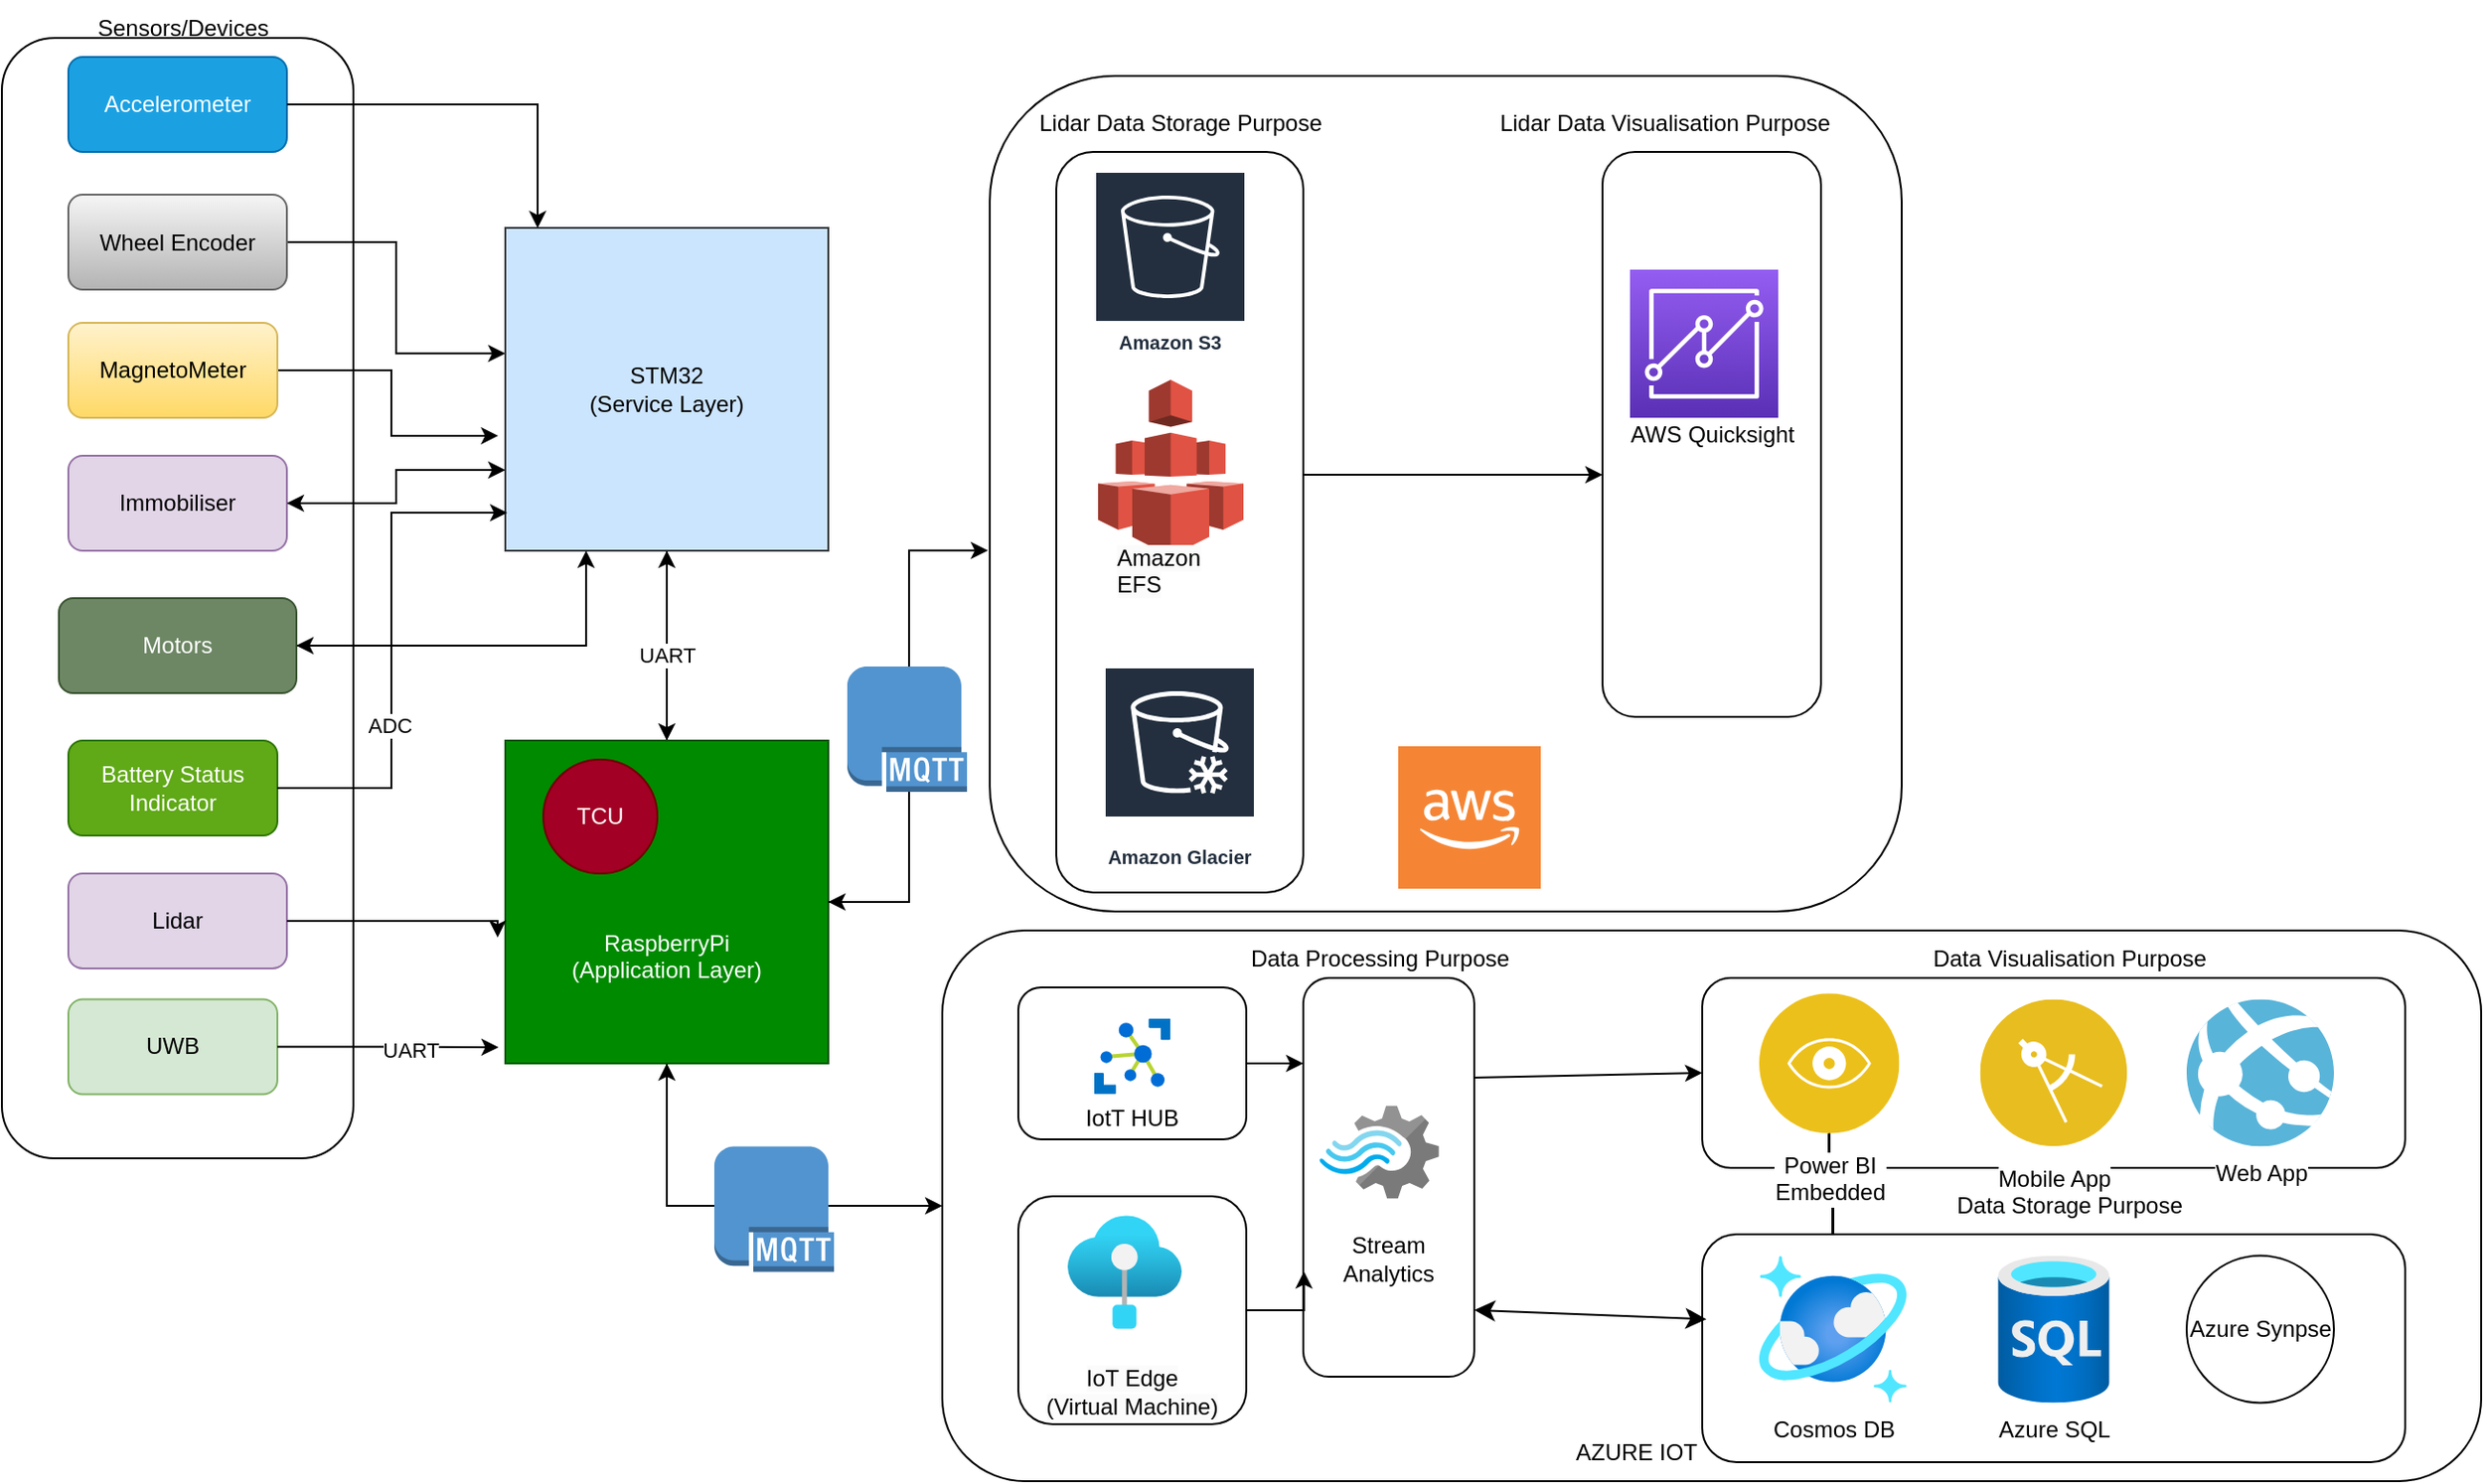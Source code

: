 <mxfile version="20.8.16" type="device"><diagram name="Page-1" id="RLmK4FNctRCRJw-RtvkN"><mxGraphModel dx="1418" dy="916" grid="1" gridSize="10" guides="1" tooltips="1" connect="1" arrows="1" fold="1" page="1" pageScale="1" pageWidth="850" pageHeight="1100" math="0" shadow="0"><root><mxCell id="0"/><mxCell id="1" parent="0"/><mxCell id="CLnvMyHoXuYv6MoqWkMz-1" value="" style="rounded=1;whiteSpace=wrap;html=1;" parent="1" vertex="1"><mxGeometry x="125" y="20" width="185" height="590" as="geometry"/></mxCell><mxCell id="CLnvMyHoXuYv6MoqWkMz-2" value="Battery Status Indicator" style="rounded=1;whiteSpace=wrap;html=1;fillColor=#60a917;fontColor=#ffffff;strokeColor=#2D7600;" parent="1" vertex="1"><mxGeometry x="160" y="390" width="110" height="50" as="geometry"/></mxCell><mxCell id="CLnvMyHoXuYv6MoqWkMz-31" style="edgeStyle=orthogonalEdgeStyle;rounded=0;orthogonalLoop=1;jettySize=auto;html=1;exitX=1;exitY=0.5;exitDx=0;exitDy=0;entryX=-0.022;entryY=0.644;entryDx=0;entryDy=0;entryPerimeter=0;" parent="1" source="CLnvMyHoXuYv6MoqWkMz-4" target="CLnvMyHoXuYv6MoqWkMz-8" edge="1"><mxGeometry relative="1" as="geometry"><mxPoint x="330" y="170" as="targetPoint"/></mxGeometry></mxCell><mxCell id="CLnvMyHoXuYv6MoqWkMz-4" value="MagnetoMeter" style="rounded=1;whiteSpace=wrap;html=1;fillColor=#fff2cc;gradientColor=#ffd966;strokeColor=#d6b656;" parent="1" vertex="1"><mxGeometry x="160" y="170" width="110" height="50" as="geometry"/></mxCell><mxCell id="CLnvMyHoXuYv6MoqWkMz-29" style="edgeStyle=orthogonalEdgeStyle;rounded=0;orthogonalLoop=1;jettySize=auto;html=1;exitX=1;exitY=0.5;exitDx=0;exitDy=0;entryX=0;entryY=0.389;entryDx=0;entryDy=0;entryPerimeter=0;" parent="1" source="CLnvMyHoXuYv6MoqWkMz-5" target="CLnvMyHoXuYv6MoqWkMz-8" edge="1"><mxGeometry relative="1" as="geometry"><mxPoint x="370" y="155" as="targetPoint"/></mxGeometry></mxCell><mxCell id="CLnvMyHoXuYv6MoqWkMz-5" value="Wheel Encoder" style="rounded=1;whiteSpace=wrap;html=1;fillColor=#f5f5f5;gradientColor=#b3b3b3;strokeColor=#666666;" parent="1" vertex="1"><mxGeometry x="160" y="102.5" width="115" height="50" as="geometry"/></mxCell><mxCell id="CLnvMyHoXuYv6MoqWkMz-6" value="Lidar" style="rounded=1;whiteSpace=wrap;html=1;fillColor=#e1d5e7;strokeColor=#9673a6;" parent="1" vertex="1"><mxGeometry x="160" y="460" width="115" height="50" as="geometry"/></mxCell><mxCell id="CLnvMyHoXuYv6MoqWkMz-7" value="Sensors/Devices" style="text;html=1;align=center;verticalAlign=middle;resizable=0;points=[];autosize=1;strokeColor=none;fillColor=none;" parent="1" vertex="1"><mxGeometry x="165" width="110" height="30" as="geometry"/></mxCell><mxCell id="CLnvMyHoXuYv6MoqWkMz-57" style="edgeStyle=orthogonalEdgeStyle;rounded=0;orthogonalLoop=1;jettySize=auto;html=1;entryX=0.5;entryY=0;entryDx=0;entryDy=0;" parent="1" source="CLnvMyHoXuYv6MoqWkMz-8" target="CLnvMyHoXuYv6MoqWkMz-14" edge="1"><mxGeometry relative="1" as="geometry"/></mxCell><mxCell id="CLnvMyHoXuYv6MoqWkMz-8" value="STM32&lt;br&gt;(Service Layer)" style="whiteSpace=wrap;html=1;aspect=fixed;fillColor=#cce5ff;strokeColor=#36393d;" parent="1" vertex="1"><mxGeometry x="390" y="120" width="170" height="170" as="geometry"/></mxCell><mxCell id="CLnvMyHoXuYv6MoqWkMz-58" style="edgeStyle=orthogonalEdgeStyle;rounded=0;orthogonalLoop=1;jettySize=auto;html=1;exitX=0.5;exitY=0;exitDx=0;exitDy=0;entryX=0.5;entryY=1;entryDx=0;entryDy=0;" parent="1" source="CLnvMyHoXuYv6MoqWkMz-14" target="CLnvMyHoXuYv6MoqWkMz-8" edge="1"><mxGeometry relative="1" as="geometry"/></mxCell><mxCell id="CLnvMyHoXuYv6MoqWkMz-59" value="UART" style="edgeLabel;html=1;align=center;verticalAlign=middle;resizable=0;points=[];" parent="CLnvMyHoXuYv6MoqWkMz-58" vertex="1" connectable="0"><mxGeometry x="-0.104" relative="1" as="geometry"><mxPoint as="offset"/></mxGeometry></mxCell><mxCell id="CLnvMyHoXuYv6MoqWkMz-77" style="edgeStyle=orthogonalEdgeStyle;rounded=0;orthogonalLoop=1;jettySize=auto;html=1;exitX=0.5;exitY=1;exitDx=0;exitDy=0;entryX=0;entryY=0.5;entryDx=0;entryDy=0;" parent="1" source="CLnvMyHoXuYv6MoqWkMz-14" target="CLnvMyHoXuYv6MoqWkMz-42" edge="1"><mxGeometry relative="1" as="geometry"/></mxCell><mxCell id="CLnvMyHoXuYv6MoqWkMz-14" value="&lt;br&gt;&lt;br&gt;&lt;br&gt;&lt;br&gt;RaspberryPi&lt;br&gt;(Application Layer)" style="whiteSpace=wrap;html=1;aspect=fixed;fillColor=#008a00;fontColor=#ffffff;strokeColor=#005700;" parent="1" vertex="1"><mxGeometry x="390" y="390" width="170" height="170" as="geometry"/></mxCell><mxCell id="CLnvMyHoXuYv6MoqWkMz-54" style="edgeStyle=orthogonalEdgeStyle;rounded=0;orthogonalLoop=1;jettySize=auto;html=1;entryX=0;entryY=0.75;entryDx=0;entryDy=0;" parent="1" source="CLnvMyHoXuYv6MoqWkMz-23" target="CLnvMyHoXuYv6MoqWkMz-8" edge="1"><mxGeometry relative="1" as="geometry"><mxPoint x="320" y="250" as="targetPoint"/></mxGeometry></mxCell><mxCell id="CLnvMyHoXuYv6MoqWkMz-23" value="Immobiliser" style="rounded=1;whiteSpace=wrap;html=1;fillColor=#e1d5e7;strokeColor=#9673a6;" parent="1" vertex="1"><mxGeometry x="160" y="240" width="115" height="50" as="geometry"/></mxCell><mxCell id="CLnvMyHoXuYv6MoqWkMz-33" value="UWB" style="rounded=1;whiteSpace=wrap;html=1;fillColor=#d5e8d4;strokeColor=#82b366;" parent="1" vertex="1"><mxGeometry x="160" y="526.25" width="110" height="50" as="geometry"/></mxCell><mxCell id="CLnvMyHoXuYv6MoqWkMz-37" style="edgeStyle=orthogonalEdgeStyle;rounded=0;orthogonalLoop=1;jettySize=auto;html=1;entryX=-0.024;entryY=0.61;entryDx=0;entryDy=0;entryPerimeter=0;" parent="1" source="CLnvMyHoXuYv6MoqWkMz-6" target="CLnvMyHoXuYv6MoqWkMz-14" edge="1"><mxGeometry relative="1" as="geometry"><Array as="points"><mxPoint x="386" y="485"/></Array></mxGeometry></mxCell><mxCell id="CLnvMyHoXuYv6MoqWkMz-40" style="edgeStyle=orthogonalEdgeStyle;rounded=0;orthogonalLoop=1;jettySize=auto;html=1;entryX=-0.021;entryY=0.95;entryDx=0;entryDy=0;entryPerimeter=0;" parent="1" source="CLnvMyHoXuYv6MoqWkMz-33" target="CLnvMyHoXuYv6MoqWkMz-14" edge="1"><mxGeometry relative="1" as="geometry"/></mxCell><mxCell id="CLnvMyHoXuYv6MoqWkMz-168" value="UART" style="edgeLabel;html=1;align=center;verticalAlign=middle;resizable=0;points=[];" parent="CLnvMyHoXuYv6MoqWkMz-40" vertex="1" connectable="0"><mxGeometry x="0.206" y="-1" relative="1" as="geometry"><mxPoint x="-1" as="offset"/></mxGeometry></mxCell><mxCell id="CLnvMyHoXuYv6MoqWkMz-41" value="TCU" style="ellipse;whiteSpace=wrap;html=1;aspect=fixed;fillColor=#a20025;fontColor=#ffffff;strokeColor=#6F0000;" parent="1" vertex="1"><mxGeometry x="410" y="400" width="60" height="60" as="geometry"/></mxCell><mxCell id="CLnvMyHoXuYv6MoqWkMz-42" value="" style="rounded=1;whiteSpace=wrap;html=1;" parent="1" vertex="1"><mxGeometry x="620" y="490" width="810" height="290" as="geometry"/></mxCell><mxCell id="CLnvMyHoXuYv6MoqWkMz-78" style="edgeStyle=orthogonalEdgeStyle;rounded=0;orthogonalLoop=1;jettySize=auto;html=1;" parent="1" source="CLnvMyHoXuYv6MoqWkMz-53" target="CLnvMyHoXuYv6MoqWkMz-62" edge="1"><mxGeometry relative="1" as="geometry"><Array as="points"><mxPoint x="820" y="570"/><mxPoint x="820" y="570"/></Array></mxGeometry></mxCell><mxCell id="CLnvMyHoXuYv6MoqWkMz-53" value="&lt;br&gt;&lt;br&gt;&lt;br&gt;&lt;br&gt;IotT HUB" style="rounded=1;whiteSpace=wrap;html=1;" parent="1" vertex="1"><mxGeometry x="660" y="520" width="120" height="80" as="geometry"/></mxCell><mxCell id="CLnvMyHoXuYv6MoqWkMz-62" value="&lt;br&gt;&lt;br&gt;&lt;br&gt;&lt;br&gt;&lt;br&gt;&lt;br&gt;Stream&lt;br&gt;Analytics" style="rounded=1;whiteSpace=wrap;html=1;" parent="1" vertex="1"><mxGeometry x="810" y="515" width="90" height="210" as="geometry"/></mxCell><mxCell id="CLnvMyHoXuYv6MoqWkMz-79" value="" style="rounded=1;whiteSpace=wrap;html=1;" parent="1" vertex="1"><mxGeometry x="1020" y="515" width="370" height="100" as="geometry"/></mxCell><mxCell id="_t0WFNqU2WC2g-oOuizK-18" value="" style="edgeStyle=orthogonalEdgeStyle;rounded=0;orthogonalLoop=1;jettySize=auto;html=1;" edge="1" parent="1" source="CLnvMyHoXuYv6MoqWkMz-80" target="CLnvMyHoXuYv6MoqWkMz-89"><mxGeometry relative="1" as="geometry"/></mxCell><mxCell id="_t0WFNqU2WC2g-oOuizK-19" value="" style="edgeStyle=orthogonalEdgeStyle;rounded=0;orthogonalLoop=1;jettySize=auto;html=1;" edge="1" parent="1" source="CLnvMyHoXuYv6MoqWkMz-80" target="CLnvMyHoXuYv6MoqWkMz-89"><mxGeometry relative="1" as="geometry"/></mxCell><mxCell id="_t0WFNqU2WC2g-oOuizK-20" value="" style="edgeStyle=orthogonalEdgeStyle;rounded=0;orthogonalLoop=1;jettySize=auto;html=1;" edge="1" parent="1" source="CLnvMyHoXuYv6MoqWkMz-80" target="CLnvMyHoXuYv6MoqWkMz-89"><mxGeometry relative="1" as="geometry"/></mxCell><mxCell id="_t0WFNqU2WC2g-oOuizK-21" value="" style="edgeStyle=orthogonalEdgeStyle;rounded=0;orthogonalLoop=1;jettySize=auto;html=1;" edge="1" parent="1" source="CLnvMyHoXuYv6MoqWkMz-80" target="CLnvMyHoXuYv6MoqWkMz-89"><mxGeometry relative="1" as="geometry"/></mxCell><mxCell id="_t0WFNqU2WC2g-oOuizK-22" value="" style="edgeStyle=orthogonalEdgeStyle;rounded=0;orthogonalLoop=1;jettySize=auto;html=1;" edge="1" parent="1" source="CLnvMyHoXuYv6MoqWkMz-80" target="CLnvMyHoXuYv6MoqWkMz-89"><mxGeometry relative="1" as="geometry"/></mxCell><mxCell id="_t0WFNqU2WC2g-oOuizK-23" value="" style="edgeStyle=orthogonalEdgeStyle;rounded=0;orthogonalLoop=1;jettySize=auto;html=1;" edge="1" parent="1" source="CLnvMyHoXuYv6MoqWkMz-80" target="CLnvMyHoXuYv6MoqWkMz-89"><mxGeometry relative="1" as="geometry"/></mxCell><mxCell id="_t0WFNqU2WC2g-oOuizK-24" value="" style="edgeStyle=orthogonalEdgeStyle;rounded=0;orthogonalLoop=1;jettySize=auto;html=1;" edge="1" parent="1" source="CLnvMyHoXuYv6MoqWkMz-80" target="CLnvMyHoXuYv6MoqWkMz-89"><mxGeometry relative="1" as="geometry"/></mxCell><mxCell id="CLnvMyHoXuYv6MoqWkMz-80" value="Power BI&lt;br&gt;Embedded" style="aspect=fixed;perimeter=ellipsePerimeter;html=1;align=center;shadow=0;dashed=0;fontColor=default;labelBackgroundColor=#ffffff;fontSize=12;spacingTop=3;image;image=img/lib/ibm/applications/visualization.svg;fontFamily=Helvetica;strokeColor=default;fillColor=default;" parent="1" vertex="1"><mxGeometry x="1050" y="523.13" width="73.75" height="73.75" as="geometry"/></mxCell><mxCell id="CLnvMyHoXuYv6MoqWkMz-83" value="Data Visualisation Purpose" style="text;html=1;align=center;verticalAlign=middle;resizable=0;points=[];autosize=1;strokeColor=none;fillColor=none;" parent="1" vertex="1"><mxGeometry x="1127.5" y="490" width="170" height="30" as="geometry"/></mxCell><mxCell id="CLnvMyHoXuYv6MoqWkMz-85" value="Mobile App" style="aspect=fixed;perimeter=ellipsePerimeter;html=1;align=center;shadow=0;dashed=0;fontColor=default;labelBackgroundColor=#ffffff;fontSize=12;spacingTop=3;image;image=img/lib/ibm/applications/mobile_app.svg;fontFamily=Helvetica;strokeColor=default;fillColor=default;" parent="1" vertex="1"><mxGeometry x="1166.25" y="526.25" width="77.5" height="77.5" as="geometry"/></mxCell><mxCell id="CLnvMyHoXuYv6MoqWkMz-86" value="Web App" style="sketch=0;aspect=fixed;html=1;points=[];align=center;image;fontSize=12;image=img/lib/mscae/App_Services.svg;fontFamily=Helvetica;fontColor=default;strokeColor=default;fillColor=default;" parent="1" vertex="1"><mxGeometry x="1275" y="526.25" width="77.5" height="77.5" as="geometry"/></mxCell><mxCell id="CLnvMyHoXuYv6MoqWkMz-87" value="" style="rounded=1;whiteSpace=wrap;html=1;" parent="1" vertex="1"><mxGeometry x="1020" y="650" width="370" height="120" as="geometry"/></mxCell><mxCell id="CLnvMyHoXuYv6MoqWkMz-89" value="Cosmos DB" style="aspect=fixed;html=1;points=[];align=center;image;fontSize=12;image=img/lib/azure2/databases/Azure_Cosmos_DB.svg;fontFamily=Helvetica;fontColor=default;strokeColor=default;fillColor=default;" parent="1" vertex="1"><mxGeometry x="1050" y="661.25" width="77.5" height="77.5" as="geometry"/></mxCell><mxCell id="CLnvMyHoXuYv6MoqWkMz-90" value="Azure SQL" style="aspect=fixed;html=1;points=[];align=center;image;fontSize=12;image=img/lib/azure2/iot/Time_Series_Data_Sets.svg;fontFamily=Helvetica;fontColor=default;strokeColor=default;fillColor=default;" parent="1" vertex="1"><mxGeometry x="1166.25" y="661.25" width="77.5" height="77.5" as="geometry"/></mxCell><mxCell id="CLnvMyHoXuYv6MoqWkMz-92" value="Azure Synpse" style="ellipse;whiteSpace=wrap;html=1;aspect=fixed;" parent="1" vertex="1"><mxGeometry x="1275" y="661.25" width="77.5" height="77.5" as="geometry"/></mxCell><mxCell id="CLnvMyHoXuYv6MoqWkMz-93" value="Data Storage Purpose" style="text;html=1;align=center;verticalAlign=middle;resizable=0;points=[];autosize=1;strokeColor=none;fillColor=none;" parent="1" vertex="1"><mxGeometry x="1142.5" y="620" width="140" height="30" as="geometry"/></mxCell><mxCell id="CLnvMyHoXuYv6MoqWkMz-110" value="" style="edgeStyle=none;orthogonalLoop=1;jettySize=auto;html=1;rounded=0;exitX=1;exitY=0.25;exitDx=0;exitDy=0;entryX=0;entryY=0.5;entryDx=0;entryDy=0;" parent="1" source="CLnvMyHoXuYv6MoqWkMz-62" target="CLnvMyHoXuYv6MoqWkMz-79" edge="1"><mxGeometry width="100" relative="1" as="geometry"><mxPoint x="1450" y="190" as="sourcePoint"/><mxPoint x="1550" y="190" as="targetPoint"/><Array as="points"/></mxGeometry></mxCell><mxCell id="CLnvMyHoXuYv6MoqWkMz-111" value="" style="edgeStyle=none;orthogonalLoop=1;jettySize=auto;html=1;endArrow=classic;startArrow=classic;endSize=8;startSize=8;rounded=0;exitX=1;exitY=0.833;exitDx=0;exitDy=0;exitPerimeter=0;entryX=0.006;entryY=0.373;entryDx=0;entryDy=0;entryPerimeter=0;" parent="1" source="CLnvMyHoXuYv6MoqWkMz-62" target="CLnvMyHoXuYv6MoqWkMz-87" edge="1"><mxGeometry width="100" relative="1" as="geometry"><mxPoint x="1430" y="280" as="sourcePoint"/><mxPoint x="1010" y="683" as="targetPoint"/><Array as="points"/></mxGeometry></mxCell><mxCell id="CLnvMyHoXuYv6MoqWkMz-115" value="" style="rounded=1;whiteSpace=wrap;html=1;" parent="1" vertex="1"><mxGeometry x="645" y="40" width="480" height="440" as="geometry"/></mxCell><mxCell id="CLnvMyHoXuYv6MoqWkMz-116" value="AZURE IOT" style="text;html=1;align=center;verticalAlign=middle;resizable=0;points=[];autosize=1;strokeColor=none;fillColor=none;" parent="1" vertex="1"><mxGeometry x="940" y="750" width="90" height="30" as="geometry"/></mxCell><mxCell id="CLnvMyHoXuYv6MoqWkMz-117" value="AWS Quicksight" style="rounded=1;whiteSpace=wrap;html=1;" parent="1" vertex="1"><mxGeometry x="967.5" y="80" width="115" height="297.5" as="geometry"/></mxCell><mxCell id="CLnvMyHoXuYv6MoqWkMz-120" value="Data Processing Purpose" style="text;html=1;align=center;verticalAlign=middle;resizable=0;points=[];autosize=1;strokeColor=none;fillColor=none;" parent="1" vertex="1"><mxGeometry x="770" y="490" width="160" height="30" as="geometry"/></mxCell><mxCell id="CLnvMyHoXuYv6MoqWkMz-124" style="edgeStyle=orthogonalEdgeStyle;rounded=0;orthogonalLoop=1;jettySize=auto;html=1;entryX=-0.002;entryY=0.568;entryDx=0;entryDy=0;entryPerimeter=0;" parent="1" source="CLnvMyHoXuYv6MoqWkMz-14" target="CLnvMyHoXuYv6MoqWkMz-115" edge="1"><mxGeometry relative="1" as="geometry"/></mxCell><mxCell id="CLnvMyHoXuYv6MoqWkMz-125" value="AWS" style="text;html=1;align=center;verticalAlign=middle;resizable=0;points=[];autosize=1;strokeColor=none;fillColor=none;" parent="1" vertex="1"><mxGeometry x="860" y="400" width="50" height="30" as="geometry"/></mxCell><mxCell id="CLnvMyHoXuYv6MoqWkMz-129" value="" style="endArrow=classic;html=1;rounded=0;entryX=0.5;entryY=1;entryDx=0;entryDy=0;" parent="1" target="CLnvMyHoXuYv6MoqWkMz-14" edge="1"><mxGeometry width="50" height="50" relative="1" as="geometry"><mxPoint x="475" y="620" as="sourcePoint"/><mxPoint x="810" y="390" as="targetPoint"/><Array as="points"><mxPoint x="475" y="630"/></Array></mxGeometry></mxCell><mxCell id="CLnvMyHoXuYv6MoqWkMz-130" value="" style="endArrow=classic;html=1;rounded=0;entryX=1;entryY=0.5;entryDx=0;entryDy=0;" parent="1" target="CLnvMyHoXuYv6MoqWkMz-14" edge="1"><mxGeometry width="50" height="50" relative="1" as="geometry"><mxPoint x="600" y="475" as="sourcePoint"/><mxPoint x="810" y="390" as="targetPoint"/></mxGeometry></mxCell><mxCell id="CLnvMyHoXuYv6MoqWkMz-144" style="edgeStyle=orthogonalEdgeStyle;rounded=0;orthogonalLoop=1;jettySize=auto;html=1;" parent="1" source="CLnvMyHoXuYv6MoqWkMz-131" target="CLnvMyHoXuYv6MoqWkMz-117" edge="1"><mxGeometry relative="1" as="geometry"><Array as="points"><mxPoint x="850" y="250"/><mxPoint x="850" y="250"/></Array></mxGeometry></mxCell><mxCell id="CLnvMyHoXuYv6MoqWkMz-131" value="" style="rounded=1;whiteSpace=wrap;html=1;" parent="1" vertex="1"><mxGeometry x="680" y="80" width="130" height="390" as="geometry"/></mxCell><mxCell id="CLnvMyHoXuYv6MoqWkMz-145" value="Lidar Data Storage Purpose" style="text;html=1;align=center;verticalAlign=middle;resizable=0;points=[];autosize=1;strokeColor=none;fillColor=none;" parent="1" vertex="1"><mxGeometry x="660" y="50" width="170" height="30" as="geometry"/></mxCell><mxCell id="CLnvMyHoXuYv6MoqWkMz-146" value="Lidar Data Visualisation Purpose" style="text;html=1;align=center;verticalAlign=middle;resizable=0;points=[];autosize=1;strokeColor=none;fillColor=none;" parent="1" vertex="1"><mxGeometry x="900" y="50" width="200" height="30" as="geometry"/></mxCell><mxCell id="CLnvMyHoXuYv6MoqWkMz-147" value="&lt;br&gt;&lt;span style=&quot;color: rgb(0, 0, 0); font-family: Helvetica; font-size: 12px; font-style: normal; font-variant-ligatures: normal; font-variant-caps: normal; font-weight: 400; letter-spacing: normal; orphans: 2; text-align: center; text-indent: 0px; text-transform: none; widows: 2; word-spacing: 0px; -webkit-text-stroke-width: 0px; background-color: rgb(251, 251, 251); text-decoration-thickness: initial; text-decoration-style: initial; text-decoration-color: initial; float: none; display: inline !important;&quot;&gt;&lt;br&gt;&lt;br&gt;&lt;br&gt;&lt;br&gt;&lt;br&gt;IoT Edge&lt;/span&gt;&lt;br style=&quot;border-color: var(--border-color); color: rgb(0, 0, 0); font-family: Helvetica; font-size: 12px; font-style: normal; font-variant-ligatures: normal; font-variant-caps: normal; font-weight: 400; letter-spacing: normal; orphans: 2; text-align: center; text-indent: 0px; text-transform: none; widows: 2; word-spacing: 0px; -webkit-text-stroke-width: 0px; background-color: rgb(251, 251, 251); text-decoration-thickness: initial; text-decoration-style: initial; text-decoration-color: initial;&quot;&gt;&lt;span style=&quot;color: rgb(0, 0, 0); font-family: Helvetica; font-size: 12px; font-style: normal; font-variant-ligatures: normal; font-variant-caps: normal; font-weight: 400; letter-spacing: normal; orphans: 2; text-align: center; text-indent: 0px; text-transform: none; widows: 2; word-spacing: 0px; -webkit-text-stroke-width: 0px; background-color: rgb(251, 251, 251); text-decoration-thickness: initial; text-decoration-style: initial; text-decoration-color: initial; float: none; display: inline !important;&quot;&gt;(Virtual Machine)&lt;/span&gt;&lt;br&gt;" style="rounded=1;whiteSpace=wrap;html=1;" parent="1" vertex="1"><mxGeometry x="660" y="630" width="120" height="120" as="geometry"/></mxCell><mxCell id="CLnvMyHoXuYv6MoqWkMz-148" style="edgeStyle=orthogonalEdgeStyle;rounded=0;orthogonalLoop=1;jettySize=auto;html=1;exitX=1;exitY=0.5;exitDx=0;exitDy=0;entryX=0.235;entryY=0.619;entryDx=0;entryDy=0;entryPerimeter=0;" parent="1" source="CLnvMyHoXuYv6MoqWkMz-147" target="CLnvMyHoXuYv6MoqWkMz-42" edge="1"><mxGeometry relative="1" as="geometry"/></mxCell><mxCell id="CLnvMyHoXuYv6MoqWkMz-153" style="edgeStyle=orthogonalEdgeStyle;rounded=0;orthogonalLoop=1;jettySize=auto;html=1;exitX=1;exitY=0.5;exitDx=0;exitDy=0;entryX=0.25;entryY=1;entryDx=0;entryDy=0;" parent="1" source="CLnvMyHoXuYv6MoqWkMz-149" target="CLnvMyHoXuYv6MoqWkMz-8" edge="1"><mxGeometry relative="1" as="geometry"/></mxCell><mxCell id="CLnvMyHoXuYv6MoqWkMz-149" value="Motors" style="rounded=1;whiteSpace=wrap;html=1;fillColor=#6d8764;strokeColor=#3A5431;fontColor=#ffffff;" parent="1" vertex="1"><mxGeometry x="155" y="315" width="125" height="50" as="geometry"/></mxCell><mxCell id="CLnvMyHoXuYv6MoqWkMz-150" style="edgeStyle=orthogonalEdgeStyle;rounded=0;orthogonalLoop=1;jettySize=auto;html=1;exitX=0.5;exitY=1;exitDx=0;exitDy=0;" parent="1" source="CLnvMyHoXuYv6MoqWkMz-33" target="CLnvMyHoXuYv6MoqWkMz-33" edge="1"><mxGeometry relative="1" as="geometry"/></mxCell><mxCell id="CLnvMyHoXuYv6MoqWkMz-154" style="edgeStyle=orthogonalEdgeStyle;rounded=0;orthogonalLoop=1;jettySize=auto;html=1;" parent="1" source="CLnvMyHoXuYv6MoqWkMz-2" edge="1"><mxGeometry relative="1" as="geometry"><mxPoint x="391" y="270" as="targetPoint"/><Array as="points"><mxPoint x="330" y="415"/><mxPoint x="330" y="270"/><mxPoint x="391" y="270"/></Array></mxGeometry></mxCell><mxCell id="CLnvMyHoXuYv6MoqWkMz-159" value="ADC" style="edgeLabel;html=1;align=center;verticalAlign=middle;resizable=0;points=[];" parent="CLnvMyHoXuYv6MoqWkMz-154" vertex="1" connectable="0"><mxGeometry x="-0.297" y="1" relative="1" as="geometry"><mxPoint as="offset"/></mxGeometry></mxCell><mxCell id="CLnvMyHoXuYv6MoqWkMz-155" value="" style="endArrow=classic;html=1;rounded=0;entryX=1;entryY=0.5;entryDx=0;entryDy=0;" parent="1" target="CLnvMyHoXuYv6MoqWkMz-149" edge="1"><mxGeometry width="50" height="50" relative="1" as="geometry"><mxPoint x="410" y="340" as="sourcePoint"/><mxPoint x="810" y="390" as="targetPoint"/></mxGeometry></mxCell><mxCell id="CLnvMyHoXuYv6MoqWkMz-158" value="" style="endArrow=classic;html=1;rounded=0;entryX=1;entryY=0.5;entryDx=0;entryDy=0;" parent="1" target="CLnvMyHoXuYv6MoqWkMz-23" edge="1"><mxGeometry width="50" height="50" relative="1" as="geometry"><mxPoint x="330" y="265" as="sourcePoint"/><mxPoint x="810" y="390" as="targetPoint"/></mxGeometry></mxCell><mxCell id="CLnvMyHoXuYv6MoqWkMz-164" value="Accelerometer" style="rounded=1;whiteSpace=wrap;html=1;fillColor=#1ba1e2;fontColor=#ffffff;strokeColor=#006EAF;" parent="1" vertex="1"><mxGeometry x="160" y="30" width="115" height="50" as="geometry"/></mxCell><mxCell id="CLnvMyHoXuYv6MoqWkMz-166" style="edgeStyle=orthogonalEdgeStyle;rounded=0;orthogonalLoop=1;jettySize=auto;html=1;entryX=0.1;entryY=0.001;entryDx=0;entryDy=0;entryPerimeter=0;" parent="1" source="CLnvMyHoXuYv6MoqWkMz-164" target="CLnvMyHoXuYv6MoqWkMz-8" edge="1"><mxGeometry relative="1" as="geometry"/></mxCell><mxCell id="_t0WFNqU2WC2g-oOuizK-1" value="" style="sketch=0;points=[[0,0,0],[0.25,0,0],[0.5,0,0],[0.75,0,0],[1,0,0],[0,1,0],[0.25,1,0],[0.5,1,0],[0.75,1,0],[1,1,0],[0,0.25,0],[0,0.5,0],[0,0.75,0],[1,0.25,0],[1,0.5,0],[1,0.75,0]];outlineConnect=0;fontColor=#232F3E;gradientColor=#945DF2;gradientDirection=north;fillColor=#5A30B5;strokeColor=#ffffff;dashed=0;verticalLabelPosition=bottom;verticalAlign=top;align=center;html=1;fontSize=12;fontStyle=0;aspect=fixed;shape=mxgraph.aws4.resourceIcon;resIcon=mxgraph.aws4.quicksight;" vertex="1" parent="1"><mxGeometry x="982" y="142" width="78" height="78" as="geometry"/></mxCell><mxCell id="_t0WFNqU2WC2g-oOuizK-2" value="Amazon S3" style="sketch=0;outlineConnect=0;fontColor=#232F3E;gradientColor=none;strokeColor=#ffffff;fillColor=#232F3E;dashed=0;verticalLabelPosition=middle;verticalAlign=bottom;align=center;html=1;whiteSpace=wrap;fontSize=10;fontStyle=1;spacing=3;shape=mxgraph.aws4.productIcon;prIcon=mxgraph.aws4.s3;" vertex="1" parent="1"><mxGeometry x="700" y="90" width="80" height="100" as="geometry"/></mxCell><mxCell id="_t0WFNqU2WC2g-oOuizK-9" value="Amazon Glacier" style="sketch=0;outlineConnect=0;fontColor=#232F3E;gradientColor=none;strokeColor=#ffffff;fillColor=#232F3E;dashed=0;verticalLabelPosition=middle;verticalAlign=bottom;align=center;html=1;whiteSpace=wrap;fontSize=10;fontStyle=1;spacing=3;shape=mxgraph.aws4.productIcon;prIcon=mxgraph.aws4.glacier;" vertex="1" parent="1"><mxGeometry x="705" y="351" width="80" height="110" as="geometry"/></mxCell><mxCell id="_t0WFNqU2WC2g-oOuizK-10" value="" style="outlineConnect=0;dashed=0;verticalLabelPosition=bottom;verticalAlign=top;align=center;html=1;shape=mxgraph.aws3.efs;fillColor=#E05243;gradientColor=none;" vertex="1" parent="1"><mxGeometry x="702" y="200" width="76.5" height="93" as="geometry"/></mxCell><mxCell id="_t0WFNqU2WC2g-oOuizK-11" value="&lt;span style=&quot;color: rgb(0, 0, 0); font-family: Helvetica; font-size: 12px; font-style: normal; font-variant-ligatures: normal; font-variant-caps: normal; font-weight: 400; letter-spacing: normal; orphans: 2; text-align: center; text-indent: 0px; text-transform: none; widows: 2; word-spacing: 0px; -webkit-text-stroke-width: 0px; background-color: rgb(251, 251, 251); text-decoration-thickness: initial; text-decoration-style: initial; text-decoration-color: initial; float: none; display: inline !important;&quot;&gt;Amazon&lt;/span&gt;&lt;br style=&quot;border-color: var(--border-color); color: rgb(0, 0, 0); font-family: Helvetica; font-size: 12px; font-style: normal; font-variant-ligatures: normal; font-variant-caps: normal; font-weight: 400; letter-spacing: normal; orphans: 2; text-align: center; text-indent: 0px; text-transform: none; widows: 2; word-spacing: 0px; -webkit-text-stroke-width: 0px; background-color: rgb(251, 251, 251); text-decoration-thickness: initial; text-decoration-style: initial; text-decoration-color: initial;&quot;&gt;&lt;span style=&quot;color: rgb(0, 0, 0); font-family: Helvetica; font-size: 12px; font-style: normal; font-variant-ligatures: normal; font-variant-caps: normal; font-weight: 400; letter-spacing: normal; orphans: 2; text-align: center; text-indent: 0px; text-transform: none; widows: 2; word-spacing: 0px; -webkit-text-stroke-width: 0px; background-color: rgb(251, 251, 251); text-decoration-thickness: initial; text-decoration-style: initial; text-decoration-color: initial; float: none; display: inline !important;&quot;&gt;EFS&lt;/span&gt;" style="text;whiteSpace=wrap;html=1;" vertex="1" parent="1"><mxGeometry x="710" y="280" width="80" height="20" as="geometry"/></mxCell><mxCell id="_t0WFNqU2WC2g-oOuizK-12" value="" style="outlineConnect=0;dashed=0;verticalLabelPosition=bottom;verticalAlign=top;align=center;html=1;shape=mxgraph.aws3.mqtt_protocol;fillColor=#5294CF;gradientColor=none;" vertex="1" parent="1"><mxGeometry x="500" y="603.75" width="63" height="66" as="geometry"/></mxCell><mxCell id="_t0WFNqU2WC2g-oOuizK-13" value="" style="outlineConnect=0;dashed=0;verticalLabelPosition=bottom;verticalAlign=top;align=center;html=1;shape=mxgraph.aws3.mqtt_protocol;fillColor=#5294CF;gradientColor=none;" vertex="1" parent="1"><mxGeometry x="570" y="351" width="63" height="66" as="geometry"/></mxCell><mxCell id="_t0WFNqU2WC2g-oOuizK-14" value="" style="outlineConnect=0;dashed=0;verticalLabelPosition=bottom;verticalAlign=top;align=center;html=1;shape=mxgraph.aws3.cloud_2;fillColor=#F58534;gradientColor=none;" vertex="1" parent="1"><mxGeometry x="860" y="393" width="75" height="75" as="geometry"/></mxCell><mxCell id="_t0WFNqU2WC2g-oOuizK-15" value="" style="sketch=0;aspect=fixed;html=1;points=[];align=center;image;fontSize=12;image=img/lib/mscae/Azure_IoT_Hub.svg;fillColor=#000000;" vertex="1" parent="1"><mxGeometry x="700" y="536.25" width="40" height="40" as="geometry"/></mxCell><mxCell id="_t0WFNqU2WC2g-oOuizK-16" value="" style="aspect=fixed;html=1;points=[];align=center;image;fontSize=12;image=img/lib/azure2/iot/IoT_Edge.svg;fillColor=#000000;" vertex="1" parent="1"><mxGeometry x="686" y="640" width="60" height="60" as="geometry"/></mxCell><mxCell id="_t0WFNqU2WC2g-oOuizK-17" value="" style="sketch=0;aspect=fixed;html=1;points=[];align=center;image;fontSize=12;image=img/lib/mscae/Stream_Analytics.svg;fillColor=#000000;" vertex="1" parent="1"><mxGeometry x="818.59" y="582.25" width="62.82" height="49" as="geometry"/></mxCell></root></mxGraphModel></diagram></mxfile>